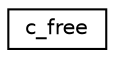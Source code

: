 digraph "Graphical Class Hierarchy"
{
 // INTERACTIVE_SVG=YES
 // LATEX_PDF_SIZE
  edge [fontname="Helvetica",fontsize="10",labelfontname="Helvetica",labelfontsize="10"];
  node [fontname="Helvetica",fontsize="10",shape=record];
  rankdir="LR";
  Node0 [label="c_free",height=0.2,width=0.4,color="black", fillcolor="white", style="filled",URL="$interfacefms__mod_1_1c__free.html",tooltip="Frees a C pointer."];
}
